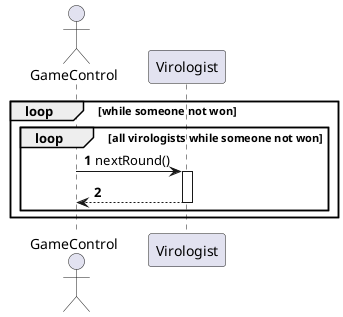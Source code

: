 by Zoli

@startuml
'https://plantuml.com/sequence-diagram

autonumber

actor GameControl
loop while someone not won
    loop all virologists while someone not won
        GameControl -> Virologist: nextRound()
        Activate Virologist
        Virologist-->GameControl
        Deactivate Virologist


    end
end

@enduml

-Úgy, hogy a virológus hívja meg, hogy nyert-e, nincsen pl értéke visszatérésnek, plusz azt a játéknak kell tudni, hogy nyert-e, ehhez kapcsolódóan lehet jobb lenne egy GetNumberOfGencodes() a virológusnak, amit hív a GameControl)
-A CD-on jelölni kell, hogy a Gamecontrol tartalmazza (az összes) GenCode-t
-A diagramon a végén ugye itt magán hív fv-n a GameControl, tehát igazából ez privát is lehetne, tehát ilyen formában nem is kéne jelölnünk.